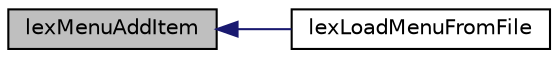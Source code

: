 digraph G
{
  edge [fontname="Helvetica",fontsize="10",labelfontname="Helvetica",labelfontsize="10"];
  node [fontname="Helvetica",fontsize="10",shape=record];
  rankdir=LR;
  Node1 [label="lexMenuAddItem",height=0.2,width=0.4,color="black", fillcolor="grey75", style="filled" fontcolor="black"];
  Node1 -> Node2 [dir=back,color="midnightblue",fontsize="10",style="solid",fontname="Helvetica"];
  Node2 [label="lexLoadMenuFromFile",height=0.2,width=0.4,color="black", fillcolor="white", style="filled",URL="$lexmenu_8c.html#a00bdf171af39c55de7695406e5953e5d"];
}
